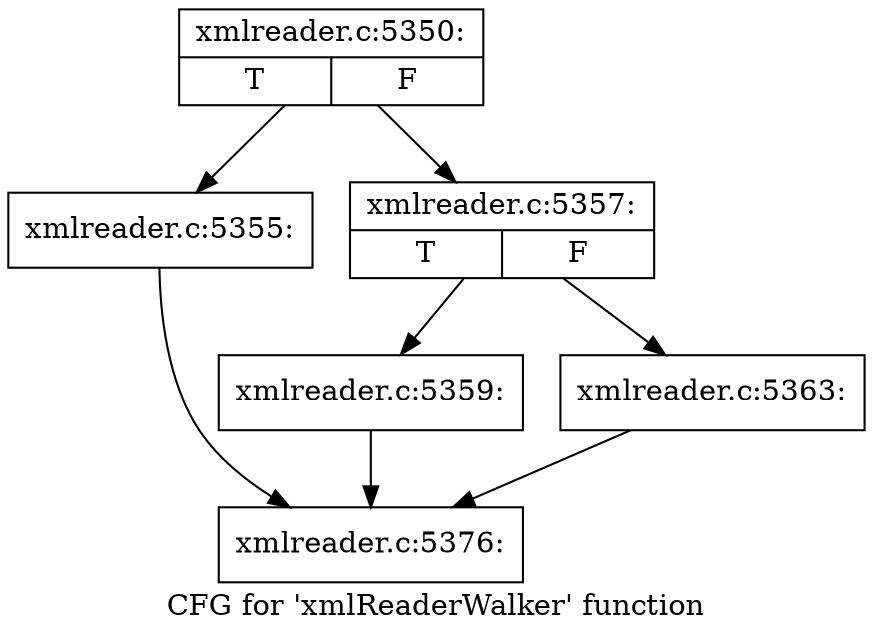 digraph "CFG for 'xmlReaderWalker' function" {
	label="CFG for 'xmlReaderWalker' function";

	Node0x55e4494fc2c0 [shape=record,label="{xmlreader.c:5350:|{<s0>T|<s1>F}}"];
	Node0x55e4494fc2c0 -> Node0x55e4494fe420;
	Node0x55e4494fc2c0 -> Node0x55e4494fe470;
	Node0x55e4494fe420 [shape=record,label="{xmlreader.c:5355:}"];
	Node0x55e4494fe420 -> Node0x55e4494fdb60;
	Node0x55e4494fe470 [shape=record,label="{xmlreader.c:5357:|{<s0>T|<s1>F}}"];
	Node0x55e4494fe470 -> Node0x55e4494feb60;
	Node0x55e4494fe470 -> Node0x55e4494febb0;
	Node0x55e4494feb60 [shape=record,label="{xmlreader.c:5359:}"];
	Node0x55e4494feb60 -> Node0x55e4494fdb60;
	Node0x55e4494febb0 [shape=record,label="{xmlreader.c:5363:}"];
	Node0x55e4494febb0 -> Node0x55e4494fdb60;
	Node0x55e4494fdb60 [shape=record,label="{xmlreader.c:5376:}"];
}
